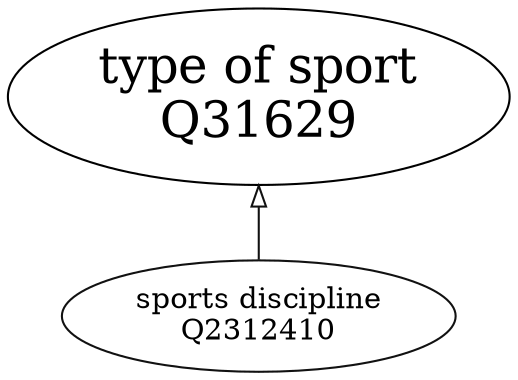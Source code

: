 strict digraph {
	graph [nodesep=0.1,
		rankdir=BT,
		ranksep=0.5
	];
	"type of sport
Q31629"	[fontsize=24];
	"sports discipline
Q2312410"	[color="#111111"];
	"sports discipline
Q2312410" -> "type of sport
Q31629"	[arrowhead=o,
		color="#111111"];
}

